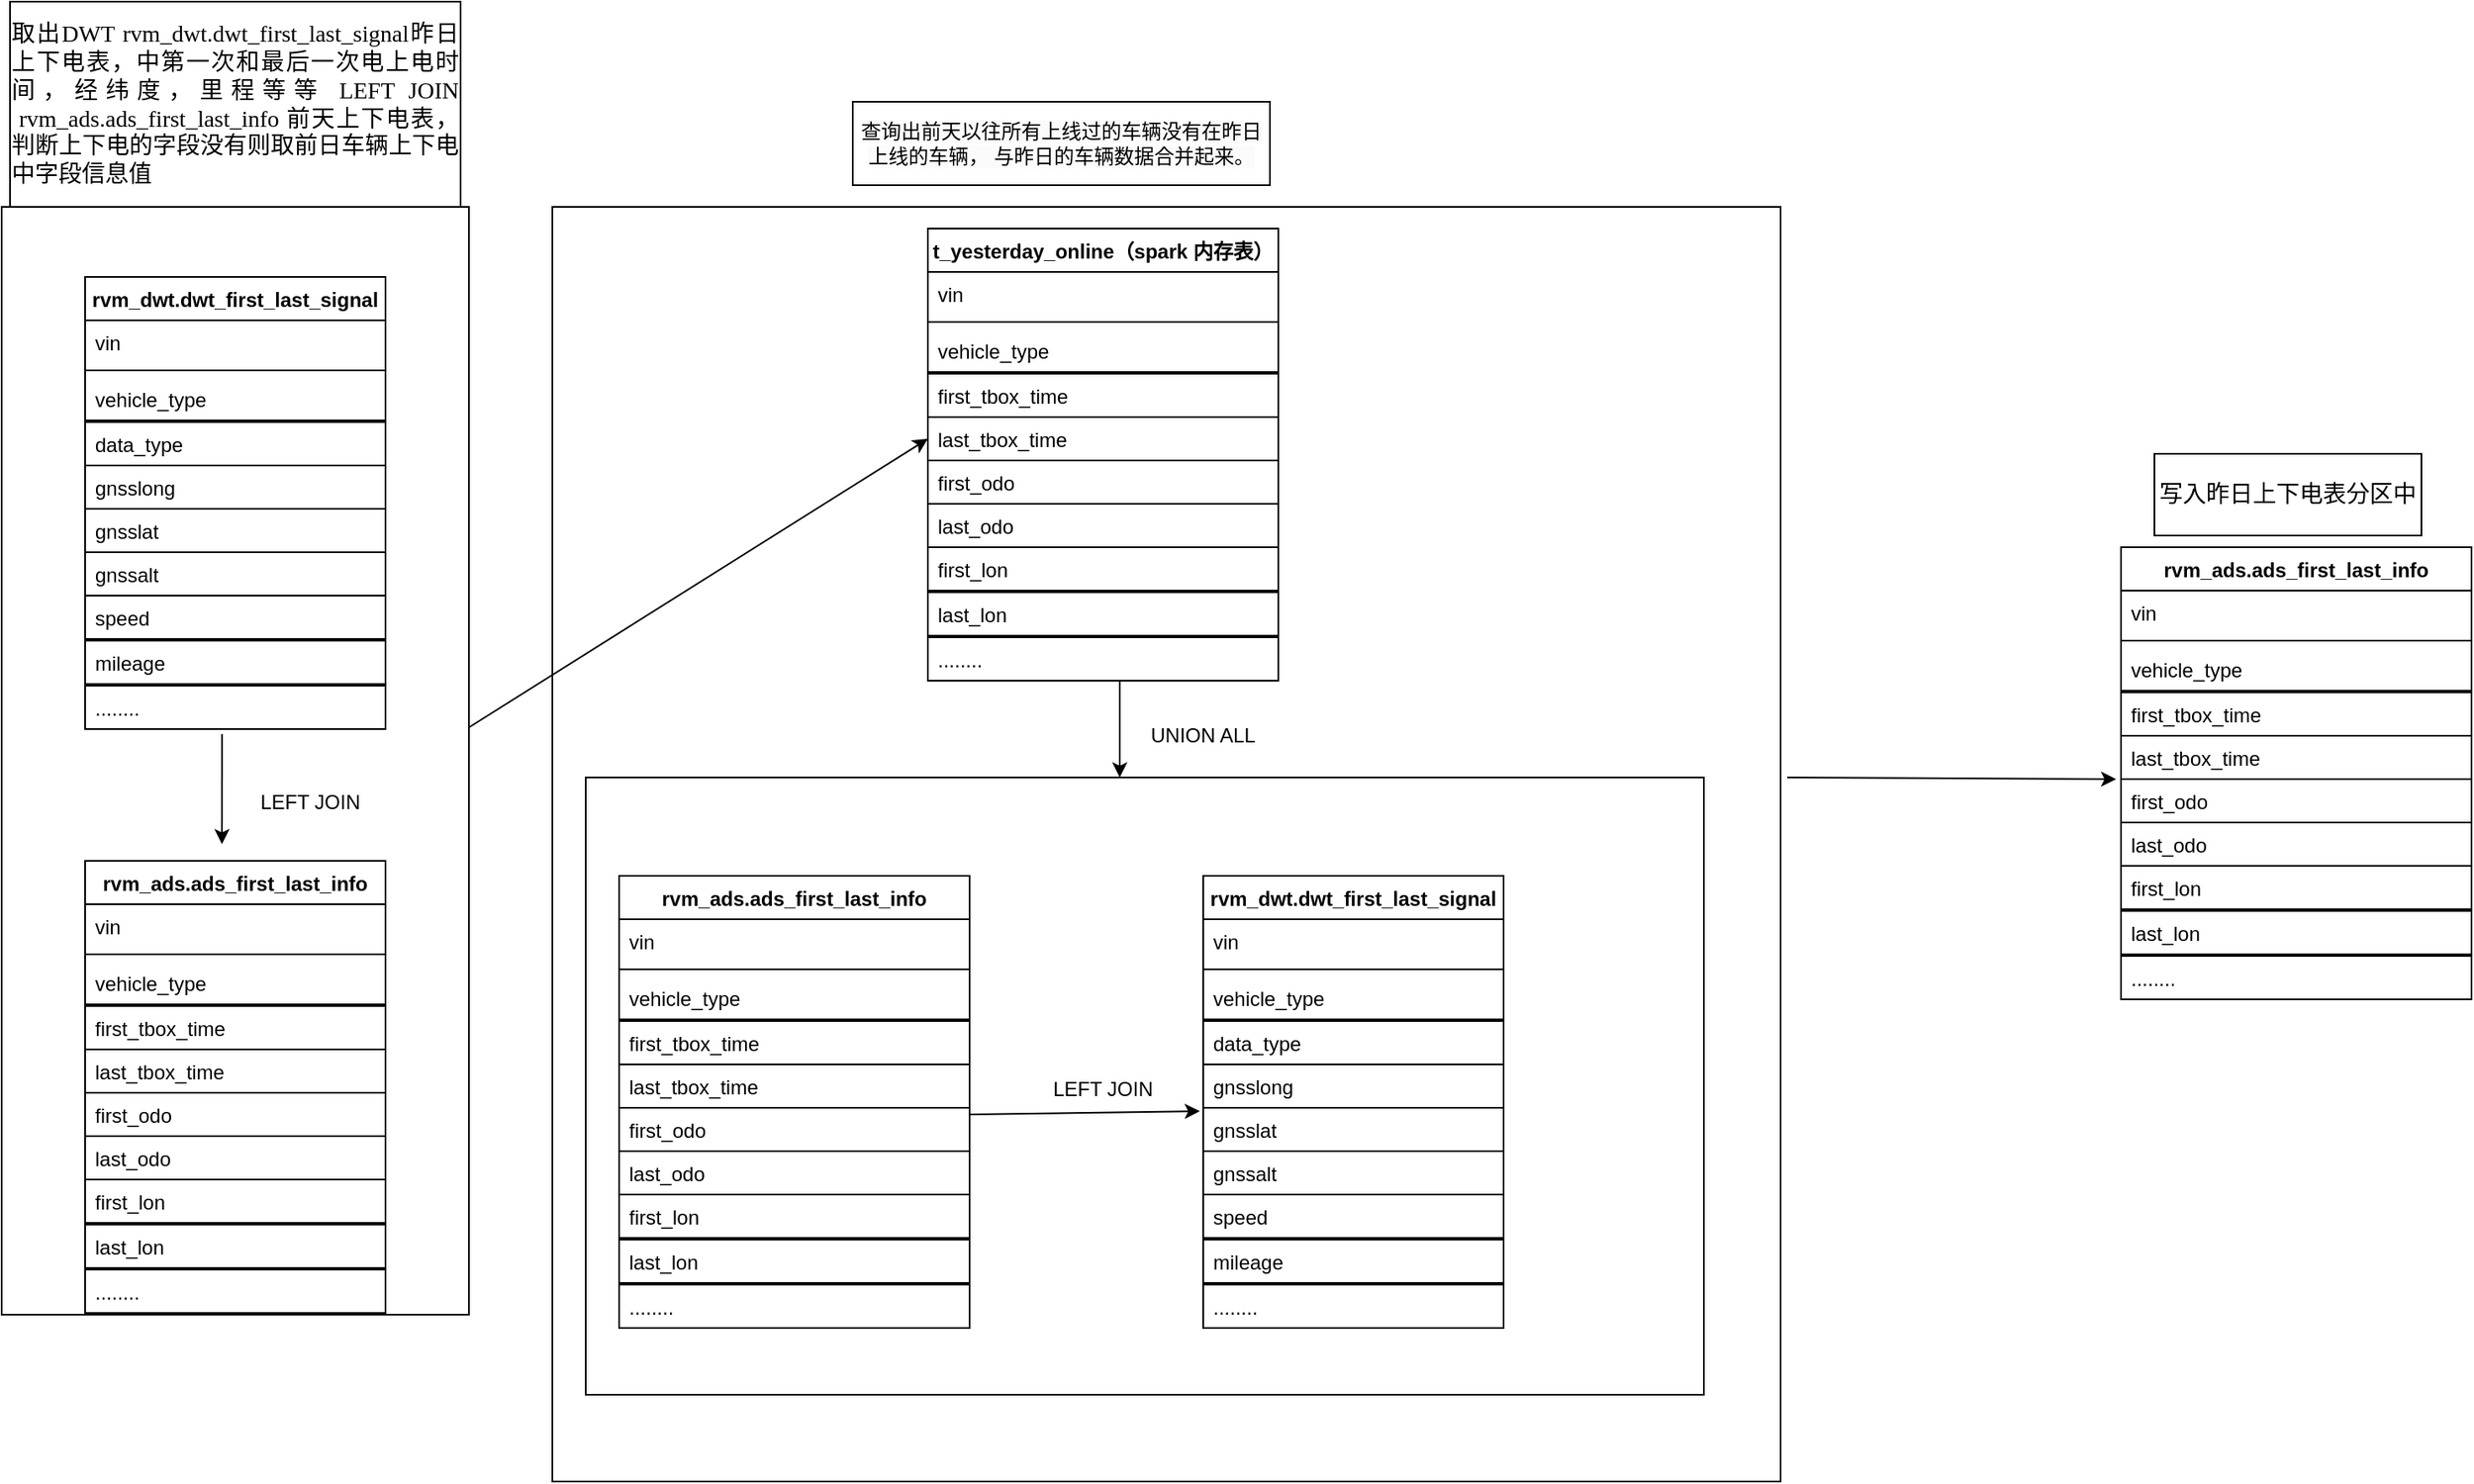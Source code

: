 <mxfile version="22.0.6" type="github">
  <diagram name="第 1 页" id="FVXQyWjH6wfLl32kJO0y">
    <mxGraphModel dx="1434" dy="765" grid="1" gridSize="10" guides="1" tooltips="1" connect="1" arrows="1" fold="1" page="1" pageScale="1" pageWidth="827" pageHeight="1169" math="0" shadow="0">
      <root>
        <mxCell id="0" />
        <mxCell id="1" parent="0" />
        <mxCell id="FZdR6Jwmp5Ccermm57Rx-1" value="rvm_dwt.dwt_first_last_signal" style="swimlane;fontStyle=1;align=center;verticalAlign=top;childLayout=stackLayout;horizontal=1;startSize=26;horizontalStack=0;resizeParent=1;resizeParentMax=0;resizeLast=0;collapsible=1;marginBottom=0;whiteSpace=wrap;html=1;" parent="1" vertex="1">
          <mxGeometry x="70" y="245" width="180" height="86" as="geometry" />
        </mxCell>
        <mxCell id="FZdR6Jwmp5Ccermm57Rx-2" value="vin" style="text;strokeColor=none;fillColor=none;align=left;verticalAlign=top;spacingLeft=4;spacingRight=4;overflow=hidden;rotatable=0;points=[[0,0.5],[1,0.5]];portConstraint=eastwest;whiteSpace=wrap;html=1;" parent="FZdR6Jwmp5Ccermm57Rx-1" vertex="1">
          <mxGeometry y="26" width="180" height="26" as="geometry" />
        </mxCell>
        <mxCell id="FZdR6Jwmp5Ccermm57Rx-3" value="" style="line;strokeWidth=1;fillColor=none;align=left;verticalAlign=middle;spacingTop=-1;spacingLeft=3;spacingRight=3;rotatable=0;labelPosition=right;points=[];portConstraint=eastwest;strokeColor=inherit;" parent="FZdR6Jwmp5Ccermm57Rx-1" vertex="1">
          <mxGeometry y="52" width="180" height="8" as="geometry" />
        </mxCell>
        <mxCell id="FZdR6Jwmp5Ccermm57Rx-4" value="vehicle_type" style="text;strokeColor=none;fillColor=none;align=left;verticalAlign=top;spacingLeft=4;spacingRight=4;overflow=hidden;rotatable=0;points=[[0,0.5],[1,0.5]];portConstraint=eastwest;whiteSpace=wrap;html=1;" parent="FZdR6Jwmp5Ccermm57Rx-1" vertex="1">
          <mxGeometry y="60" width="180" height="26" as="geometry" />
        </mxCell>
        <mxCell id="FZdR6Jwmp5Ccermm57Rx-7" value="data_type" style="text;strokeColor=default;fillColor=none;align=left;verticalAlign=top;spacingLeft=4;spacingRight=4;overflow=hidden;rotatable=0;points=[[0,0.5],[1,0.5]];portConstraint=eastwest;whiteSpace=wrap;html=1;" parent="1" vertex="1">
          <mxGeometry x="70" y="332" width="180" height="26" as="geometry" />
        </mxCell>
        <mxCell id="FZdR6Jwmp5Ccermm57Rx-8" value="gnsslong" style="text;strokeColor=default;fillColor=none;align=left;verticalAlign=top;spacingLeft=4;spacingRight=4;overflow=hidden;rotatable=0;points=[[0,0.5],[1,0.5]];portConstraint=eastwest;whiteSpace=wrap;html=1;" parent="1" vertex="1">
          <mxGeometry x="70" y="358" width="180" height="26" as="geometry" />
        </mxCell>
        <mxCell id="FZdR6Jwmp5Ccermm57Rx-9" value="gnsslat" style="text;strokeColor=default;fillColor=none;align=left;verticalAlign=top;spacingLeft=4;spacingRight=4;overflow=hidden;rotatable=0;points=[[0,0.5],[1,0.5]];portConstraint=eastwest;whiteSpace=wrap;html=1;" parent="1" vertex="1">
          <mxGeometry x="70" y="384" width="180" height="26" as="geometry" />
        </mxCell>
        <mxCell id="FZdR6Jwmp5Ccermm57Rx-10" value="gnssalt" style="text;strokeColor=default;fillColor=none;align=left;verticalAlign=top;spacingLeft=4;spacingRight=4;overflow=hidden;rotatable=0;points=[[0,0.5],[1,0.5]];portConstraint=eastwest;whiteSpace=wrap;html=1;" parent="1" vertex="1">
          <mxGeometry x="70" y="410" width="180" height="26" as="geometry" />
        </mxCell>
        <mxCell id="FZdR6Jwmp5Ccermm57Rx-11" value="speed" style="text;strokeColor=default;fillColor=none;align=left;verticalAlign=top;spacingLeft=4;spacingRight=4;overflow=hidden;rotatable=0;points=[[0,0.5],[1,0.5]];portConstraint=eastwest;whiteSpace=wrap;html=1;" parent="1" vertex="1">
          <mxGeometry x="70" y="436" width="180" height="26" as="geometry" />
        </mxCell>
        <mxCell id="FZdR6Jwmp5Ccermm57Rx-12" value="mileage" style="text;strokeColor=default;fillColor=none;align=left;verticalAlign=top;spacingLeft=4;spacingRight=4;overflow=hidden;rotatable=0;points=[[0,0.5],[1,0.5]];portConstraint=eastwest;whiteSpace=wrap;html=1;" parent="1" vertex="1">
          <mxGeometry x="70" y="463" width="180" height="26" as="geometry" />
        </mxCell>
        <mxCell id="FZdR6Jwmp5Ccermm57Rx-13" value="........" style="text;strokeColor=default;fillColor=none;align=left;verticalAlign=top;spacingLeft=4;spacingRight=4;overflow=hidden;rotatable=0;points=[[0,0.5],[1,0.5]];portConstraint=eastwest;whiteSpace=wrap;html=1;" parent="1" vertex="1">
          <mxGeometry x="70" y="490" width="180" height="26" as="geometry" />
        </mxCell>
        <mxCell id="FZdR6Jwmp5Ccermm57Rx-14" value="rvm_ads.ads_first_last_info" style="swimlane;fontStyle=1;align=center;verticalAlign=top;childLayout=stackLayout;horizontal=1;startSize=26;horizontalStack=0;resizeParent=1;resizeParentMax=0;resizeLast=0;collapsible=1;marginBottom=0;whiteSpace=wrap;html=1;" parent="1" vertex="1">
          <mxGeometry x="70" y="595" width="180" height="86" as="geometry" />
        </mxCell>
        <mxCell id="FZdR6Jwmp5Ccermm57Rx-15" value="vin" style="text;strokeColor=none;fillColor=none;align=left;verticalAlign=top;spacingLeft=4;spacingRight=4;overflow=hidden;rotatable=0;points=[[0,0.5],[1,0.5]];portConstraint=eastwest;whiteSpace=wrap;html=1;" parent="FZdR6Jwmp5Ccermm57Rx-14" vertex="1">
          <mxGeometry y="26" width="180" height="26" as="geometry" />
        </mxCell>
        <mxCell id="FZdR6Jwmp5Ccermm57Rx-16" value="" style="line;strokeWidth=1;fillColor=none;align=left;verticalAlign=middle;spacingTop=-1;spacingLeft=3;spacingRight=3;rotatable=0;labelPosition=right;points=[];portConstraint=eastwest;strokeColor=inherit;" parent="FZdR6Jwmp5Ccermm57Rx-14" vertex="1">
          <mxGeometry y="52" width="180" height="8" as="geometry" />
        </mxCell>
        <mxCell id="FZdR6Jwmp5Ccermm57Rx-17" value="vehicle_type" style="text;strokeColor=none;fillColor=none;align=left;verticalAlign=top;spacingLeft=4;spacingRight=4;overflow=hidden;rotatable=0;points=[[0,0.5],[1,0.5]];portConstraint=eastwest;whiteSpace=wrap;html=1;" parent="FZdR6Jwmp5Ccermm57Rx-14" vertex="1">
          <mxGeometry y="60" width="180" height="26" as="geometry" />
        </mxCell>
        <mxCell id="FZdR6Jwmp5Ccermm57Rx-18" value="first_tbox_time" style="text;strokeColor=default;fillColor=none;align=left;verticalAlign=top;spacingLeft=4;spacingRight=4;overflow=hidden;rotatable=0;points=[[0,0.5],[1,0.5]];portConstraint=eastwest;whiteSpace=wrap;html=1;" parent="1" vertex="1">
          <mxGeometry x="70" y="682" width="180" height="26" as="geometry" />
        </mxCell>
        <mxCell id="FZdR6Jwmp5Ccermm57Rx-19" value="last_tbox_time" style="text;strokeColor=default;fillColor=none;align=left;verticalAlign=top;spacingLeft=4;spacingRight=4;overflow=hidden;rotatable=0;points=[[0,0.5],[1,0.5]];portConstraint=eastwest;whiteSpace=wrap;html=1;" parent="1" vertex="1">
          <mxGeometry x="70" y="708" width="180" height="26" as="geometry" />
        </mxCell>
        <mxCell id="FZdR6Jwmp5Ccermm57Rx-20" value="first_odo" style="text;strokeColor=default;fillColor=none;align=left;verticalAlign=top;spacingLeft=4;spacingRight=4;overflow=hidden;rotatable=0;points=[[0,0.5],[1,0.5]];portConstraint=eastwest;whiteSpace=wrap;html=1;" parent="1" vertex="1">
          <mxGeometry x="70" y="734" width="180" height="26" as="geometry" />
        </mxCell>
        <mxCell id="FZdR6Jwmp5Ccermm57Rx-21" value="last_odo" style="text;strokeColor=default;fillColor=none;align=left;verticalAlign=top;spacingLeft=4;spacingRight=4;overflow=hidden;rotatable=0;points=[[0,0.5],[1,0.5]];portConstraint=eastwest;whiteSpace=wrap;html=1;" parent="1" vertex="1">
          <mxGeometry x="70" y="760" width="180" height="26" as="geometry" />
        </mxCell>
        <mxCell id="FZdR6Jwmp5Ccermm57Rx-22" value="first_lon" style="text;strokeColor=default;fillColor=none;align=left;verticalAlign=top;spacingLeft=4;spacingRight=4;overflow=hidden;rotatable=0;points=[[0,0.5],[1,0.5]];portConstraint=eastwest;whiteSpace=wrap;html=1;" parent="1" vertex="1">
          <mxGeometry x="70" y="786" width="180" height="26" as="geometry" />
        </mxCell>
        <mxCell id="FZdR6Jwmp5Ccermm57Rx-23" value="last_lon" style="text;strokeColor=default;fillColor=none;align=left;verticalAlign=top;spacingLeft=4;spacingRight=4;overflow=hidden;rotatable=0;points=[[0,0.5],[1,0.5]];portConstraint=eastwest;whiteSpace=wrap;html=1;" parent="1" vertex="1">
          <mxGeometry x="70" y="813" width="180" height="26" as="geometry" />
        </mxCell>
        <mxCell id="FZdR6Jwmp5Ccermm57Rx-24" value="........" style="text;strokeColor=default;fillColor=none;align=left;verticalAlign=top;spacingLeft=4;spacingRight=4;overflow=hidden;rotatable=0;points=[[0,0.5],[1,0.5]];portConstraint=eastwest;whiteSpace=wrap;html=1;" parent="1" vertex="1">
          <mxGeometry x="70" y="840" width="180" height="26" as="geometry" />
        </mxCell>
        <mxCell id="FZdR6Jwmp5Ccermm57Rx-25" value="" style="endArrow=classic;html=1;rounded=0;exitX=0.456;exitY=1.115;exitDx=0;exitDy=0;exitPerimeter=0;" parent="1" source="FZdR6Jwmp5Ccermm57Rx-13" edge="1">
          <mxGeometry width="50" height="50" relative="1" as="geometry">
            <mxPoint x="150" y="535" as="sourcePoint" />
            <mxPoint x="152" y="585" as="targetPoint" />
          </mxGeometry>
        </mxCell>
        <mxCell id="FZdR6Jwmp5Ccermm57Rx-26" value="LEFT JOIN" style="text;html=1;strokeColor=none;fillColor=none;align=center;verticalAlign=middle;whiteSpace=wrap;rounded=0;" parent="1" vertex="1">
          <mxGeometry x="170" y="545" width="70" height="30" as="geometry" />
        </mxCell>
        <mxCell id="FZdR6Jwmp5Ccermm57Rx-27" value="" style="rounded=0;whiteSpace=wrap;html=1;fillColor=none;" parent="1" vertex="1">
          <mxGeometry x="20" y="203" width="280" height="664" as="geometry" />
        </mxCell>
        <mxCell id="FZdR6Jwmp5Ccermm57Rx-28" value="t_yesterday_online（spark 内存表）" style="swimlane;fontStyle=1;align=center;verticalAlign=top;childLayout=stackLayout;horizontal=1;startSize=26;horizontalStack=0;resizeParent=1;resizeParentMax=0;resizeLast=0;collapsible=1;marginBottom=0;whiteSpace=wrap;html=1;" parent="1" vertex="1">
          <mxGeometry x="575" y="216" width="210" height="86" as="geometry" />
        </mxCell>
        <mxCell id="FZdR6Jwmp5Ccermm57Rx-29" value="vin" style="text;strokeColor=none;fillColor=none;align=left;verticalAlign=top;spacingLeft=4;spacingRight=4;overflow=hidden;rotatable=0;points=[[0,0.5],[1,0.5]];portConstraint=eastwest;whiteSpace=wrap;html=1;" parent="FZdR6Jwmp5Ccermm57Rx-28" vertex="1">
          <mxGeometry y="26" width="210" height="26" as="geometry" />
        </mxCell>
        <mxCell id="FZdR6Jwmp5Ccermm57Rx-30" value="" style="line;strokeWidth=1;fillColor=none;align=left;verticalAlign=middle;spacingTop=-1;spacingLeft=3;spacingRight=3;rotatable=0;labelPosition=right;points=[];portConstraint=eastwest;strokeColor=inherit;" parent="FZdR6Jwmp5Ccermm57Rx-28" vertex="1">
          <mxGeometry y="52" width="210" height="8" as="geometry" />
        </mxCell>
        <mxCell id="FZdR6Jwmp5Ccermm57Rx-31" value="vehicle_type" style="text;strokeColor=none;fillColor=none;align=left;verticalAlign=top;spacingLeft=4;spacingRight=4;overflow=hidden;rotatable=0;points=[[0,0.5],[1,0.5]];portConstraint=eastwest;whiteSpace=wrap;html=1;" parent="FZdR6Jwmp5Ccermm57Rx-28" vertex="1">
          <mxGeometry y="60" width="210" height="26" as="geometry" />
        </mxCell>
        <mxCell id="FZdR6Jwmp5Ccermm57Rx-32" value="first_tbox_time" style="text;strokeColor=default;fillColor=none;align=left;verticalAlign=top;spacingLeft=4;spacingRight=4;overflow=hidden;rotatable=0;points=[[0,0.5],[1,0.5]];portConstraint=eastwest;whiteSpace=wrap;html=1;" parent="1" vertex="1">
          <mxGeometry x="575" y="303" width="210" height="26" as="geometry" />
        </mxCell>
        <mxCell id="FZdR6Jwmp5Ccermm57Rx-33" value="last_tbox_time" style="text;strokeColor=default;fillColor=none;align=left;verticalAlign=top;spacingLeft=4;spacingRight=4;overflow=hidden;rotatable=0;points=[[0,0.5],[1,0.5]];portConstraint=eastwest;whiteSpace=wrap;html=1;" parent="1" vertex="1">
          <mxGeometry x="575" y="329" width="210" height="26" as="geometry" />
        </mxCell>
        <mxCell id="FZdR6Jwmp5Ccermm57Rx-34" value="first_odo" style="text;strokeColor=default;fillColor=none;align=left;verticalAlign=top;spacingLeft=4;spacingRight=4;overflow=hidden;rotatable=0;points=[[0,0.5],[1,0.5]];portConstraint=eastwest;whiteSpace=wrap;html=1;" parent="1" vertex="1">
          <mxGeometry x="575" y="355" width="210" height="26" as="geometry" />
        </mxCell>
        <mxCell id="FZdR6Jwmp5Ccermm57Rx-35" value="last_odo" style="text;strokeColor=default;fillColor=none;align=left;verticalAlign=top;spacingLeft=4;spacingRight=4;overflow=hidden;rotatable=0;points=[[0,0.5],[1,0.5]];portConstraint=eastwest;whiteSpace=wrap;html=1;" parent="1" vertex="1">
          <mxGeometry x="575" y="381" width="210" height="26" as="geometry" />
        </mxCell>
        <mxCell id="FZdR6Jwmp5Ccermm57Rx-36" value="first_lon" style="text;strokeColor=default;fillColor=none;align=left;verticalAlign=top;spacingLeft=4;spacingRight=4;overflow=hidden;rotatable=0;points=[[0,0.5],[1,0.5]];portConstraint=eastwest;whiteSpace=wrap;html=1;" parent="1" vertex="1">
          <mxGeometry x="575" y="407" width="210" height="26" as="geometry" />
        </mxCell>
        <mxCell id="FZdR6Jwmp5Ccermm57Rx-37" value="last_lon" style="text;strokeColor=default;fillColor=none;align=left;verticalAlign=top;spacingLeft=4;spacingRight=4;overflow=hidden;rotatable=0;points=[[0,0.5],[1,0.5]];portConstraint=eastwest;whiteSpace=wrap;html=1;" parent="1" vertex="1">
          <mxGeometry x="575" y="434" width="210" height="26" as="geometry" />
        </mxCell>
        <mxCell id="FZdR6Jwmp5Ccermm57Rx-38" value="........" style="text;strokeColor=default;fillColor=none;align=left;verticalAlign=top;spacingLeft=4;spacingRight=4;overflow=hidden;rotatable=0;points=[[0,0.5],[1,0.5]];portConstraint=eastwest;whiteSpace=wrap;html=1;" parent="1" vertex="1">
          <mxGeometry x="575" y="461" width="210" height="26" as="geometry" />
        </mxCell>
        <mxCell id="FZdR6Jwmp5Ccermm57Rx-39" value="rvm_ads.ads_first_last_info" style="swimlane;fontStyle=1;align=center;verticalAlign=top;childLayout=stackLayout;horizontal=1;startSize=26;horizontalStack=0;resizeParent=1;resizeParentMax=0;resizeLast=0;collapsible=1;marginBottom=0;whiteSpace=wrap;html=1;" parent="1" vertex="1">
          <mxGeometry x="390" y="604" width="210" height="86" as="geometry" />
        </mxCell>
        <mxCell id="FZdR6Jwmp5Ccermm57Rx-40" value="vin" style="text;strokeColor=none;fillColor=none;align=left;verticalAlign=top;spacingLeft=4;spacingRight=4;overflow=hidden;rotatable=0;points=[[0,0.5],[1,0.5]];portConstraint=eastwest;whiteSpace=wrap;html=1;" parent="FZdR6Jwmp5Ccermm57Rx-39" vertex="1">
          <mxGeometry y="26" width="210" height="26" as="geometry" />
        </mxCell>
        <mxCell id="FZdR6Jwmp5Ccermm57Rx-41" value="" style="line;strokeWidth=1;fillColor=none;align=left;verticalAlign=middle;spacingTop=-1;spacingLeft=3;spacingRight=3;rotatable=0;labelPosition=right;points=[];portConstraint=eastwest;strokeColor=inherit;" parent="FZdR6Jwmp5Ccermm57Rx-39" vertex="1">
          <mxGeometry y="52" width="210" height="8" as="geometry" />
        </mxCell>
        <mxCell id="FZdR6Jwmp5Ccermm57Rx-42" value="vehicle_type" style="text;strokeColor=none;fillColor=none;align=left;verticalAlign=top;spacingLeft=4;spacingRight=4;overflow=hidden;rotatable=0;points=[[0,0.5],[1,0.5]];portConstraint=eastwest;whiteSpace=wrap;html=1;" parent="FZdR6Jwmp5Ccermm57Rx-39" vertex="1">
          <mxGeometry y="60" width="210" height="26" as="geometry" />
        </mxCell>
        <mxCell id="FZdR6Jwmp5Ccermm57Rx-43" value="first_tbox_time" style="text;strokeColor=default;fillColor=none;align=left;verticalAlign=top;spacingLeft=4;spacingRight=4;overflow=hidden;rotatable=0;points=[[0,0.5],[1,0.5]];portConstraint=eastwest;whiteSpace=wrap;html=1;" parent="1" vertex="1">
          <mxGeometry x="390" y="691" width="210" height="26" as="geometry" />
        </mxCell>
        <mxCell id="FZdR6Jwmp5Ccermm57Rx-44" value="last_tbox_time" style="text;strokeColor=default;fillColor=none;align=left;verticalAlign=top;spacingLeft=4;spacingRight=4;overflow=hidden;rotatable=0;points=[[0,0.5],[1,0.5]];portConstraint=eastwest;whiteSpace=wrap;html=1;" parent="1" vertex="1">
          <mxGeometry x="390" y="717" width="210" height="26" as="geometry" />
        </mxCell>
        <mxCell id="FZdR6Jwmp5Ccermm57Rx-45" value="first_odo" style="text;strokeColor=default;fillColor=none;align=left;verticalAlign=top;spacingLeft=4;spacingRight=4;overflow=hidden;rotatable=0;points=[[0,0.5],[1,0.5]];portConstraint=eastwest;whiteSpace=wrap;html=1;" parent="1" vertex="1">
          <mxGeometry x="390" y="743" width="210" height="26" as="geometry" />
        </mxCell>
        <mxCell id="FZdR6Jwmp5Ccermm57Rx-46" value="last_odo" style="text;strokeColor=default;fillColor=none;align=left;verticalAlign=top;spacingLeft=4;spacingRight=4;overflow=hidden;rotatable=0;points=[[0,0.5],[1,0.5]];portConstraint=eastwest;whiteSpace=wrap;html=1;" parent="1" vertex="1">
          <mxGeometry x="390" y="769" width="210" height="26" as="geometry" />
        </mxCell>
        <mxCell id="FZdR6Jwmp5Ccermm57Rx-47" value="first_lon" style="text;strokeColor=default;fillColor=none;align=left;verticalAlign=top;spacingLeft=4;spacingRight=4;overflow=hidden;rotatable=0;points=[[0,0.5],[1,0.5]];portConstraint=eastwest;whiteSpace=wrap;html=1;" parent="1" vertex="1">
          <mxGeometry x="390" y="795" width="210" height="26" as="geometry" />
        </mxCell>
        <mxCell id="FZdR6Jwmp5Ccermm57Rx-48" value="last_lon" style="text;strokeColor=default;fillColor=none;align=left;verticalAlign=top;spacingLeft=4;spacingRight=4;overflow=hidden;rotatable=0;points=[[0,0.5],[1,0.5]];portConstraint=eastwest;whiteSpace=wrap;html=1;" parent="1" vertex="1">
          <mxGeometry x="390" y="822" width="210" height="26" as="geometry" />
        </mxCell>
        <mxCell id="FZdR6Jwmp5Ccermm57Rx-49" value="........" style="text;strokeColor=default;fillColor=none;align=left;verticalAlign=top;spacingLeft=4;spacingRight=4;overflow=hidden;rotatable=0;points=[[0,0.5],[1,0.5]];portConstraint=eastwest;whiteSpace=wrap;html=1;" parent="1" vertex="1">
          <mxGeometry x="390" y="849" width="210" height="26" as="geometry" />
        </mxCell>
        <mxCell id="FZdR6Jwmp5Ccermm57Rx-50" value="rvm_dwt.dwt_first_last_signal" style="swimlane;fontStyle=1;align=center;verticalAlign=top;childLayout=stackLayout;horizontal=1;startSize=26;horizontalStack=0;resizeParent=1;resizeParentMax=0;resizeLast=0;collapsible=1;marginBottom=0;whiteSpace=wrap;html=1;" parent="1" vertex="1">
          <mxGeometry x="740" y="604" width="180" height="86" as="geometry" />
        </mxCell>
        <mxCell id="FZdR6Jwmp5Ccermm57Rx-51" value="vin" style="text;strokeColor=none;fillColor=none;align=left;verticalAlign=top;spacingLeft=4;spacingRight=4;overflow=hidden;rotatable=0;points=[[0,0.5],[1,0.5]];portConstraint=eastwest;whiteSpace=wrap;html=1;" parent="FZdR6Jwmp5Ccermm57Rx-50" vertex="1">
          <mxGeometry y="26" width="180" height="26" as="geometry" />
        </mxCell>
        <mxCell id="FZdR6Jwmp5Ccermm57Rx-52" value="" style="line;strokeWidth=1;fillColor=none;align=left;verticalAlign=middle;spacingTop=-1;spacingLeft=3;spacingRight=3;rotatable=0;labelPosition=right;points=[];portConstraint=eastwest;strokeColor=inherit;" parent="FZdR6Jwmp5Ccermm57Rx-50" vertex="1">
          <mxGeometry y="52" width="180" height="8" as="geometry" />
        </mxCell>
        <mxCell id="FZdR6Jwmp5Ccermm57Rx-53" value="vehicle_type" style="text;strokeColor=none;fillColor=none;align=left;verticalAlign=top;spacingLeft=4;spacingRight=4;overflow=hidden;rotatable=0;points=[[0,0.5],[1,0.5]];portConstraint=eastwest;whiteSpace=wrap;html=1;" parent="FZdR6Jwmp5Ccermm57Rx-50" vertex="1">
          <mxGeometry y="60" width="180" height="26" as="geometry" />
        </mxCell>
        <mxCell id="FZdR6Jwmp5Ccermm57Rx-54" value="data_type" style="text;strokeColor=default;fillColor=none;align=left;verticalAlign=top;spacingLeft=4;spacingRight=4;overflow=hidden;rotatable=0;points=[[0,0.5],[1,0.5]];portConstraint=eastwest;whiteSpace=wrap;html=1;" parent="1" vertex="1">
          <mxGeometry x="740" y="691" width="180" height="26" as="geometry" />
        </mxCell>
        <mxCell id="FZdR6Jwmp5Ccermm57Rx-55" value="gnsslong" style="text;strokeColor=default;fillColor=none;align=left;verticalAlign=top;spacingLeft=4;spacingRight=4;overflow=hidden;rotatable=0;points=[[0,0.5],[1,0.5]];portConstraint=eastwest;whiteSpace=wrap;html=1;" parent="1" vertex="1">
          <mxGeometry x="740" y="717" width="180" height="26" as="geometry" />
        </mxCell>
        <mxCell id="FZdR6Jwmp5Ccermm57Rx-56" value="gnsslat" style="text;strokeColor=default;fillColor=none;align=left;verticalAlign=top;spacingLeft=4;spacingRight=4;overflow=hidden;rotatable=0;points=[[0,0.5],[1,0.5]];portConstraint=eastwest;whiteSpace=wrap;html=1;" parent="1" vertex="1">
          <mxGeometry x="740" y="743" width="180" height="26" as="geometry" />
        </mxCell>
        <mxCell id="FZdR6Jwmp5Ccermm57Rx-57" value="gnssalt" style="text;strokeColor=default;fillColor=none;align=left;verticalAlign=top;spacingLeft=4;spacingRight=4;overflow=hidden;rotatable=0;points=[[0,0.5],[1,0.5]];portConstraint=eastwest;whiteSpace=wrap;html=1;" parent="1" vertex="1">
          <mxGeometry x="740" y="769" width="180" height="26" as="geometry" />
        </mxCell>
        <mxCell id="FZdR6Jwmp5Ccermm57Rx-58" value="speed" style="text;strokeColor=default;fillColor=none;align=left;verticalAlign=top;spacingLeft=4;spacingRight=4;overflow=hidden;rotatable=0;points=[[0,0.5],[1,0.5]];portConstraint=eastwest;whiteSpace=wrap;html=1;" parent="1" vertex="1">
          <mxGeometry x="740" y="795" width="180" height="26" as="geometry" />
        </mxCell>
        <mxCell id="FZdR6Jwmp5Ccermm57Rx-59" value="mileage" style="text;strokeColor=default;fillColor=none;align=left;verticalAlign=top;spacingLeft=4;spacingRight=4;overflow=hidden;rotatable=0;points=[[0,0.5],[1,0.5]];portConstraint=eastwest;whiteSpace=wrap;html=1;" parent="1" vertex="1">
          <mxGeometry x="740" y="822" width="180" height="26" as="geometry" />
        </mxCell>
        <mxCell id="FZdR6Jwmp5Ccermm57Rx-60" value="........" style="text;strokeColor=default;fillColor=none;align=left;verticalAlign=top;spacingLeft=4;spacingRight=4;overflow=hidden;rotatable=0;points=[[0,0.5],[1,0.5]];portConstraint=eastwest;whiteSpace=wrap;html=1;" parent="1" vertex="1">
          <mxGeometry x="740" y="849" width="180" height="26" as="geometry" />
        </mxCell>
        <mxCell id="FZdR6Jwmp5Ccermm57Rx-61" value="" style="endArrow=classic;html=1;rounded=0;" parent="1" edge="1">
          <mxGeometry width="50" height="50" relative="1" as="geometry">
            <mxPoint x="600" y="747" as="sourcePoint" />
            <mxPoint x="738" y="745" as="targetPoint" />
          </mxGeometry>
        </mxCell>
        <mxCell id="FZdR6Jwmp5Ccermm57Rx-62" value="LEFT JOIN" style="text;html=1;strokeColor=none;fillColor=none;align=center;verticalAlign=middle;whiteSpace=wrap;rounded=0;" parent="1" vertex="1">
          <mxGeometry x="640" y="717" width="80" height="30" as="geometry" />
        </mxCell>
        <mxCell id="FZdR6Jwmp5Ccermm57Rx-63" value="" style="rounded=0;whiteSpace=wrap;html=1;fillColor=none;" parent="1" vertex="1">
          <mxGeometry x="370" y="545" width="670" height="370" as="geometry" />
        </mxCell>
        <mxCell id="FZdR6Jwmp5Ccermm57Rx-65" value="" style="endArrow=classic;html=1;rounded=0;entryX=0;entryY=0.5;entryDx=0;entryDy=0;" parent="1" target="FZdR6Jwmp5Ccermm57Rx-33" edge="1">
          <mxGeometry width="50" height="50" relative="1" as="geometry">
            <mxPoint x="300" y="515" as="sourcePoint" />
            <mxPoint x="350" y="465" as="targetPoint" />
          </mxGeometry>
        </mxCell>
        <mxCell id="FZdR6Jwmp5Ccermm57Rx-67" value="" style="endArrow=classic;html=1;rounded=0;exitX=0.514;exitY=1.115;exitDx=0;exitDy=0;exitPerimeter=0;" parent="1" edge="1">
          <mxGeometry width="50" height="50" relative="1" as="geometry">
            <mxPoint x="690" y="487" as="sourcePoint" />
            <mxPoint x="690" y="545" as="targetPoint" />
          </mxGeometry>
        </mxCell>
        <mxCell id="FZdR6Jwmp5Ccermm57Rx-68" value="UNION ALL" style="text;html=1;strokeColor=none;fillColor=none;align=center;verticalAlign=middle;whiteSpace=wrap;rounded=0;" parent="1" vertex="1">
          <mxGeometry x="700" y="505" width="80" height="30" as="geometry" />
        </mxCell>
        <mxCell id="FZdR6Jwmp5Ccermm57Rx-71" value="" style="rounded=0;whiteSpace=wrap;html=1;fillColor=none;" parent="1" vertex="1">
          <mxGeometry x="350" y="203" width="736" height="764" as="geometry" />
        </mxCell>
        <mxCell id="FZdR6Jwmp5Ccermm57Rx-72" value="rvm_ads.ads_first_last_info" style="swimlane;fontStyle=1;align=center;verticalAlign=top;childLayout=stackLayout;horizontal=1;startSize=26;horizontalStack=0;resizeParent=1;resizeParentMax=0;resizeLast=0;collapsible=1;marginBottom=0;whiteSpace=wrap;html=1;" parent="1" vertex="1">
          <mxGeometry x="1290" y="407" width="210" height="86" as="geometry" />
        </mxCell>
        <mxCell id="FZdR6Jwmp5Ccermm57Rx-73" value="vin" style="text;strokeColor=none;fillColor=none;align=left;verticalAlign=top;spacingLeft=4;spacingRight=4;overflow=hidden;rotatable=0;points=[[0,0.5],[1,0.5]];portConstraint=eastwest;whiteSpace=wrap;html=1;" parent="FZdR6Jwmp5Ccermm57Rx-72" vertex="1">
          <mxGeometry y="26" width="210" height="26" as="geometry" />
        </mxCell>
        <mxCell id="FZdR6Jwmp5Ccermm57Rx-74" value="" style="line;strokeWidth=1;fillColor=none;align=left;verticalAlign=middle;spacingTop=-1;spacingLeft=3;spacingRight=3;rotatable=0;labelPosition=right;points=[];portConstraint=eastwest;strokeColor=inherit;" parent="FZdR6Jwmp5Ccermm57Rx-72" vertex="1">
          <mxGeometry y="52" width="210" height="8" as="geometry" />
        </mxCell>
        <mxCell id="FZdR6Jwmp5Ccermm57Rx-75" value="vehicle_type" style="text;strokeColor=none;fillColor=none;align=left;verticalAlign=top;spacingLeft=4;spacingRight=4;overflow=hidden;rotatable=0;points=[[0,0.5],[1,0.5]];portConstraint=eastwest;whiteSpace=wrap;html=1;" parent="FZdR6Jwmp5Ccermm57Rx-72" vertex="1">
          <mxGeometry y="60" width="210" height="26" as="geometry" />
        </mxCell>
        <mxCell id="FZdR6Jwmp5Ccermm57Rx-76" value="first_tbox_time" style="text;strokeColor=default;fillColor=none;align=left;verticalAlign=top;spacingLeft=4;spacingRight=4;overflow=hidden;rotatable=0;points=[[0,0.5],[1,0.5]];portConstraint=eastwest;whiteSpace=wrap;html=1;" parent="1" vertex="1">
          <mxGeometry x="1290" y="494" width="210" height="26" as="geometry" />
        </mxCell>
        <mxCell id="FZdR6Jwmp5Ccermm57Rx-77" value="last_tbox_time" style="text;strokeColor=default;fillColor=none;align=left;verticalAlign=top;spacingLeft=4;spacingRight=4;overflow=hidden;rotatable=0;points=[[0,0.5],[1,0.5]];portConstraint=eastwest;whiteSpace=wrap;html=1;" parent="1" vertex="1">
          <mxGeometry x="1290" y="520" width="210" height="26" as="geometry" />
        </mxCell>
        <mxCell id="FZdR6Jwmp5Ccermm57Rx-78" value="first_odo" style="text;strokeColor=default;fillColor=none;align=left;verticalAlign=top;spacingLeft=4;spacingRight=4;overflow=hidden;rotatable=0;points=[[0,0.5],[1,0.5]];portConstraint=eastwest;whiteSpace=wrap;html=1;" parent="1" vertex="1">
          <mxGeometry x="1290" y="546" width="210" height="26" as="geometry" />
        </mxCell>
        <mxCell id="FZdR6Jwmp5Ccermm57Rx-79" value="last_odo" style="text;strokeColor=default;fillColor=none;align=left;verticalAlign=top;spacingLeft=4;spacingRight=4;overflow=hidden;rotatable=0;points=[[0,0.5],[1,0.5]];portConstraint=eastwest;whiteSpace=wrap;html=1;" parent="1" vertex="1">
          <mxGeometry x="1290" y="572" width="210" height="26" as="geometry" />
        </mxCell>
        <mxCell id="FZdR6Jwmp5Ccermm57Rx-80" value="first_lon" style="text;strokeColor=default;fillColor=none;align=left;verticalAlign=top;spacingLeft=4;spacingRight=4;overflow=hidden;rotatable=0;points=[[0,0.5],[1,0.5]];portConstraint=eastwest;whiteSpace=wrap;html=1;" parent="1" vertex="1">
          <mxGeometry x="1290" y="598" width="210" height="26" as="geometry" />
        </mxCell>
        <mxCell id="FZdR6Jwmp5Ccermm57Rx-81" value="last_lon" style="text;strokeColor=default;fillColor=none;align=left;verticalAlign=top;spacingLeft=4;spacingRight=4;overflow=hidden;rotatable=0;points=[[0,0.5],[1,0.5]];portConstraint=eastwest;whiteSpace=wrap;html=1;" parent="1" vertex="1">
          <mxGeometry x="1290" y="625" width="210" height="26" as="geometry" />
        </mxCell>
        <mxCell id="FZdR6Jwmp5Ccermm57Rx-82" value="........" style="text;strokeColor=default;fillColor=none;align=left;verticalAlign=top;spacingLeft=4;spacingRight=4;overflow=hidden;rotatable=0;points=[[0,0.5],[1,0.5]];portConstraint=eastwest;whiteSpace=wrap;html=1;" parent="1" vertex="1">
          <mxGeometry x="1290" y="652" width="210" height="26" as="geometry" />
        </mxCell>
        <mxCell id="FZdR6Jwmp5Ccermm57Rx-83" value="" style="endArrow=classic;html=1;rounded=0;entryX=-0.014;entryY=1;entryDx=0;entryDy=0;entryPerimeter=0;" parent="1" target="FZdR6Jwmp5Ccermm57Rx-77" edge="1">
          <mxGeometry width="50" height="50" relative="1" as="geometry">
            <mxPoint x="1090" y="545" as="sourcePoint" />
            <mxPoint x="1140" y="505" as="targetPoint" />
          </mxGeometry>
        </mxCell>
        <mxCell id="FZdR6Jwmp5Ccermm57Rx-84" value="&lt;p style=&quot;margin: 0pt 0pt 0.0pt; text-align: justify; font-family: Calibri; font-size: 10.5pt;&quot; class=&quot;MsoNormal&quot;&gt;取出&lt;span style=&quot;font-size: 10.5pt;&quot;&gt;DWT&lt;/span&gt;&lt;span style=&quot;font-family: 宋体; font-size: 10.5pt;&quot;&gt;&amp;nbsp;&lt;font face=&quot;Calibri&quot;&gt;rvm_dwt.dwt_first_last_signal&lt;/font&gt;&lt;font face=&quot;宋体&quot;&gt;昨日上下电表，中第一次和最后一次电上电时间，经纬度，里程等等 &lt;/font&gt;&lt;font face=&quot;Calibri&quot;&gt;LEFT JOIN &amp;nbsp;rvm_ads.ads_first_last_info &lt;/font&gt;&lt;font face=&quot;宋体&quot;&gt;前天上下电表，判断上下电的字段没有&lt;/font&gt;&lt;/span&gt;&lt;span style=&quot;font-size: 10.5pt;&quot;&gt;&lt;font face=&quot;宋体&quot;&gt;则取&lt;/font&gt;&lt;/span&gt;&lt;span style=&quot;font-family: 宋体; font-size: 10.5pt;&quot;&gt;前&lt;/span&gt;&lt;span style=&quot;font-size: 10.5pt;&quot;&gt;&lt;font face=&quot;宋体&quot;&gt;日车辆上下电&lt;/font&gt;&lt;/span&gt;&lt;span style=&quot;font-family: 宋体; font-size: 10.5pt;&quot;&gt;中字段&lt;/span&gt;&lt;span style=&quot;font-size: 10.5pt;&quot;&gt;&lt;font face=&quot;宋体&quot;&gt;信息值&lt;/font&gt;&lt;/span&gt;&lt;/p&gt;" style="text;html=1;strokeColor=default;fillColor=none;align=center;verticalAlign=middle;whiteSpace=wrap;rounded=0;" parent="1" vertex="1">
          <mxGeometry x="25" y="80" width="270" height="123" as="geometry" />
        </mxCell>
        <mxCell id="FZdR6Jwmp5Ccermm57Rx-87" value="&lt;span style=&quot;color: rgb(0, 0, 0); font-family: Helvetica; font-size: 12px; font-style: normal; font-variant-ligatures: normal; font-variant-caps: normal; font-weight: 400; letter-spacing: normal; orphans: 2; text-align: justify; text-indent: -28px; text-transform: none; widows: 2; word-spacing: 0px; -webkit-text-stroke-width: 0px; background-color: rgb(251, 251, 251); text-decoration-thickness: initial; text-decoration-style: initial; text-decoration-color: initial; float: none; display: inline !important;&quot;&gt;查询出前天以往所有上线过的车辆没有在昨日上线的车辆， 与昨日的车辆数据合并起来。&lt;/span&gt;" style="text;html=1;strokeColor=default;fillColor=none;align=center;verticalAlign=middle;whiteSpace=wrap;rounded=0;" parent="1" vertex="1">
          <mxGeometry x="530" y="140" width="250" height="50" as="geometry" />
        </mxCell>
        <mxCell id="FZdR6Jwmp5Ccermm57Rx-88" value="&lt;p style=&quot;margin: 0pt 0pt 0.0pt; text-align: justify; font-family: Calibri; font-size: 10.5pt;&quot; class=&quot;MsoNormal&quot;&gt;写入昨日上下电表分区中&lt;/p&gt;" style="text;html=1;strokeColor=default;fillColor=none;align=center;verticalAlign=middle;whiteSpace=wrap;rounded=0;" parent="1" vertex="1">
          <mxGeometry x="1310" y="351" width="160" height="49" as="geometry" />
        </mxCell>
      </root>
    </mxGraphModel>
  </diagram>
</mxfile>
